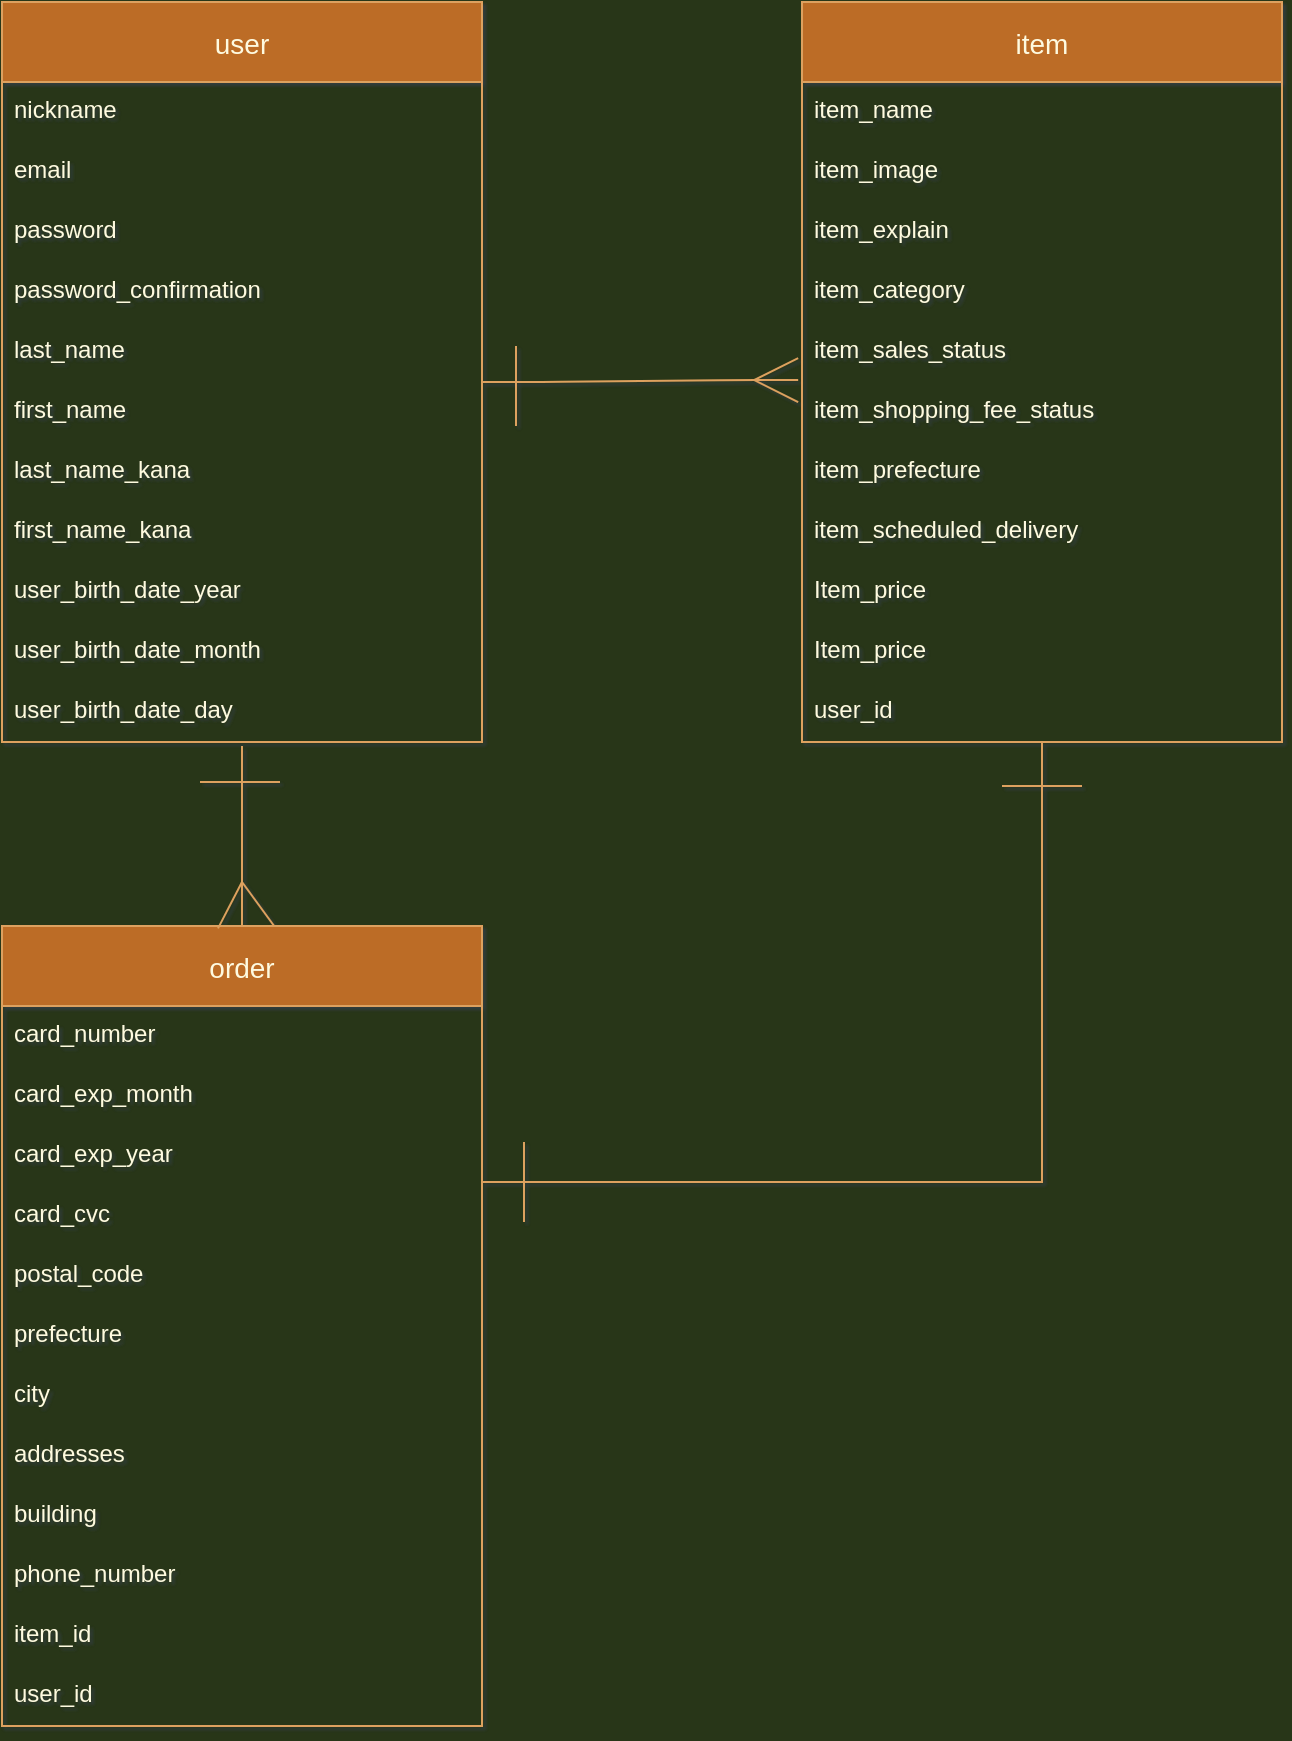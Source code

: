 <mxfile version="14.2.4" type="embed">
    <diagram id="XwJlmf2f93QP7hUauiRV" name="ページ1">
        <mxGraphModel dx="856" dy="821" grid="1" gridSize="10" guides="0" tooltips="1" connect="1" arrows="1" fold="1" page="1" pageScale="1" pageWidth="850" pageHeight="1100" background="#283618" math="0" shadow="1">
            <root>
                <mxCell id="0"/>
                <mxCell id="1" parent="0"/>
                <mxCell id="19" value="user" style="swimlane;fontStyle=0;childLayout=stackLayout;horizontal=1;startSize=40;horizontalStack=0;resizeParent=1;resizeParentMax=0;resizeLast=0;collapsible=1;marginBottom=0;align=center;fontSize=14;fillColor=#BC6C25;strokeColor=#DDA15E;fontColor=#FEFAE0;" parent="1" vertex="1">
                    <mxGeometry x="40" y="50" width="240" height="370" as="geometry"/>
                </mxCell>
                <mxCell id="20" value="nickname&#10;&#10;&#10;&#10;" style="text;strokeColor=none;fillColor=none;spacingLeft=4;spacingRight=4;overflow=hidden;rotatable=0;points=[[0,0.5],[1,0.5]];portConstraint=eastwest;fontSize=12;fontColor=#FEFAE0;" parent="19" vertex="1">
                    <mxGeometry y="40" width="240" height="30" as="geometry"/>
                </mxCell>
                <mxCell id="62" value="email&#10;" style="text;strokeColor=none;fillColor=none;spacingLeft=4;spacingRight=4;overflow=hidden;rotatable=0;points=[[0,0.5],[1,0.5]];portConstraint=eastwest;fontSize=12;fontColor=#FEFAE0;" parent="19" vertex="1">
                    <mxGeometry y="70" width="240" height="30" as="geometry"/>
                </mxCell>
                <mxCell id="63" value="password" style="text;strokeColor=none;fillColor=none;spacingLeft=4;spacingRight=4;overflow=hidden;rotatable=0;points=[[0,0.5],[1,0.5]];portConstraint=eastwest;fontSize=12;fontColor=#FEFAE0;" parent="19" vertex="1">
                    <mxGeometry y="100" width="240" height="30" as="geometry"/>
                </mxCell>
                <mxCell id="64" value="password_confirmation" style="text;strokeColor=none;fillColor=none;spacingLeft=4;spacingRight=4;overflow=hidden;rotatable=0;points=[[0,0.5],[1,0.5]];portConstraint=eastwest;fontSize=12;fontColor=#FEFAE0;" parent="19" vertex="1">
                    <mxGeometry y="130" width="240" height="30" as="geometry"/>
                </mxCell>
                <mxCell id="24" value="last_name&#10;" style="text;strokeColor=none;fillColor=none;spacingLeft=4;spacingRight=4;overflow=hidden;rotatable=0;points=[[0,0.5],[1,0.5]];portConstraint=eastwest;fontSize=12;fontColor=#FEFAE0;" parent="19" vertex="1">
                    <mxGeometry y="160" width="240" height="30" as="geometry"/>
                </mxCell>
                <mxCell id="25" value="first_name&#10;" style="text;strokeColor=none;fillColor=none;spacingLeft=4;spacingRight=4;overflow=hidden;rotatable=0;points=[[0,0.5],[1,0.5]];portConstraint=eastwest;fontSize=12;fontColor=#FEFAE0;" parent="19" vertex="1">
                    <mxGeometry y="190" width="240" height="30" as="geometry"/>
                </mxCell>
                <mxCell id="26" value="last_name_kana" style="text;strokeColor=none;fillColor=none;spacingLeft=4;spacingRight=4;overflow=hidden;rotatable=0;points=[[0,0.5],[1,0.5]];portConstraint=eastwest;fontSize=12;fontColor=#FEFAE0;" parent="19" vertex="1">
                    <mxGeometry y="220" width="240" height="30" as="geometry"/>
                </mxCell>
                <mxCell id="27" value="first_name_kana" style="text;strokeColor=none;fillColor=none;spacingLeft=4;spacingRight=4;overflow=hidden;rotatable=0;points=[[0,0.5],[1,0.5]];portConstraint=eastwest;fontSize=12;fontColor=#FEFAE0;" parent="19" vertex="1">
                    <mxGeometry y="250" width="240" height="30" as="geometry"/>
                </mxCell>
                <mxCell id="29" value="user_birth_date_year" style="text;strokeColor=none;fillColor=none;spacingLeft=4;spacingRight=4;overflow=hidden;rotatable=0;points=[[0,0.5],[1,0.5]];portConstraint=eastwest;fontSize=12;fontColor=#FEFAE0;" parent="19" vertex="1">
                    <mxGeometry y="280" width="240" height="30" as="geometry"/>
                </mxCell>
                <mxCell id="30" value="user_birth_date_month" style="text;strokeColor=none;fillColor=none;spacingLeft=4;spacingRight=4;overflow=hidden;rotatable=0;points=[[0,0.5],[1,0.5]];portConstraint=eastwest;fontSize=12;fontColor=#FEFAE0;" parent="19" vertex="1">
                    <mxGeometry y="310" width="240" height="30" as="geometry"/>
                </mxCell>
                <mxCell id="28" value="user_birth_date_day" style="text;strokeColor=none;fillColor=none;spacingLeft=4;spacingRight=4;overflow=hidden;rotatable=0;points=[[0,0.5],[1,0.5]];portConstraint=eastwest;fontSize=12;fontColor=#FEFAE0;" parent="19" vertex="1">
                    <mxGeometry y="340" width="240" height="30" as="geometry"/>
                </mxCell>
                <mxCell id="33" value="" style="edgeStyle=entityRelationEdgeStyle;fontSize=12;html=1;endArrow=ERmany;strokeColor=#DDA15E;fillColor=#BC6C25;jumpSize=15;endSize=20;startSize=20;entryX=-0.008;entryY=0.967;entryDx=0;entryDy=0;entryPerimeter=0;" parent="1" target="14" edge="1">
                    <mxGeometry width="100" height="100" relative="1" as="geometry">
                        <mxPoint x="280" y="240" as="sourcePoint"/>
                        <mxPoint x="430" y="238" as="targetPoint"/>
                    </mxGeometry>
                </mxCell>
                <mxCell id="8" value="item" style="swimlane;fontStyle=0;childLayout=stackLayout;horizontal=1;startSize=40;horizontalStack=0;resizeParent=1;resizeParentMax=0;resizeLast=0;collapsible=1;marginBottom=0;align=center;fontSize=14;fillColor=#BC6C25;strokeColor=#DDA15E;fontColor=#FEFAE0;" parent="1" vertex="1">
                    <mxGeometry x="440" y="50" width="240" height="370" as="geometry"/>
                </mxCell>
                <mxCell id="9" value="item_name" style="text;strokeColor=none;fillColor=none;spacingLeft=4;spacingRight=4;overflow=hidden;rotatable=0;points=[[0,0.5],[1,0.5]];portConstraint=eastwest;fontSize=12;fontColor=#FEFAE0;" parent="8" vertex="1">
                    <mxGeometry y="40" width="240" height="30" as="geometry"/>
                </mxCell>
                <mxCell id="10" value="item_image" style="text;strokeColor=none;fillColor=none;spacingLeft=4;spacingRight=4;overflow=hidden;rotatable=0;points=[[0,0.5],[1,0.5]];portConstraint=eastwest;fontSize=12;fontColor=#FEFAE0;" parent="8" vertex="1">
                    <mxGeometry y="70" width="240" height="30" as="geometry"/>
                </mxCell>
                <mxCell id="11" value="item_explain" style="text;strokeColor=none;fillColor=none;spacingLeft=4;spacingRight=4;overflow=hidden;rotatable=0;points=[[0,0.5],[1,0.5]];portConstraint=eastwest;fontSize=12;fontColor=#FEFAE0;" parent="8" vertex="1">
                    <mxGeometry y="100" width="240" height="30" as="geometry"/>
                </mxCell>
                <mxCell id="12" value="item_category" style="text;strokeColor=none;fillColor=none;spacingLeft=4;spacingRight=4;overflow=hidden;rotatable=0;points=[[0,0.5],[1,0.5]];portConstraint=eastwest;fontSize=12;rounded=1;fontColor=#FEFAE0;" parent="8" vertex="1">
                    <mxGeometry y="130" width="240" height="30" as="geometry"/>
                </mxCell>
                <mxCell id="14" value="item_sales_status" style="text;strokeColor=none;fillColor=none;spacingLeft=4;spacingRight=4;overflow=hidden;rotatable=0;points=[[0,0.5],[1,0.5]];portConstraint=eastwest;fontSize=12;fontColor=#FEFAE0;" parent="8" vertex="1">
                    <mxGeometry y="160" width="240" height="30" as="geometry"/>
                </mxCell>
                <mxCell id="15" value="item_shopping_fee_status&#10;" style="text;strokeColor=none;fillColor=none;spacingLeft=4;spacingRight=4;overflow=hidden;rotatable=0;points=[[0,0.5],[1,0.5]];portConstraint=eastwest;fontSize=12;fontColor=#FEFAE0;" parent="8" vertex="1">
                    <mxGeometry y="190" width="240" height="30" as="geometry"/>
                </mxCell>
                <mxCell id="16" value="item_prefecture" style="text;strokeColor=none;fillColor=none;spacingLeft=4;spacingRight=4;overflow=hidden;rotatable=0;points=[[0,0.5],[1,0.5]];portConstraint=eastwest;fontSize=12;fontColor=#FEFAE0;" parent="8" vertex="1">
                    <mxGeometry y="220" width="240" height="30" as="geometry"/>
                </mxCell>
                <mxCell id="17" value="item_scheduled_delivery" style="text;strokeColor=none;fillColor=none;spacingLeft=4;spacingRight=4;overflow=hidden;rotatable=0;points=[[0,0.5],[1,0.5]];portConstraint=eastwest;fontSize=12;fontColor=#FEFAE0;" parent="8" vertex="1">
                    <mxGeometry y="250" width="240" height="30" as="geometry"/>
                </mxCell>
                <mxCell id="34" value="Item_price&#10;" style="text;strokeColor=none;fillColor=none;spacingLeft=4;spacingRight=4;overflow=hidden;rotatable=0;points=[[0,0.5],[1,0.5]];portConstraint=eastwest;fontSize=12;fontColor=#FEFAE0;" parent="8" vertex="1">
                    <mxGeometry y="280" width="240" height="30" as="geometry"/>
                </mxCell>
                <mxCell id="18" value="Item_price&#10;" style="text;strokeColor=none;fillColor=none;spacingLeft=4;spacingRight=4;overflow=hidden;rotatable=0;points=[[0,0.5],[1,0.5]];portConstraint=eastwest;fontSize=12;fontColor=#FEFAE0;" parent="8" vertex="1">
                    <mxGeometry y="310" width="240" height="30" as="geometry"/>
                </mxCell>
                <mxCell id="65" value="user_id" style="text;strokeColor=none;fillColor=none;spacingLeft=4;spacingRight=4;overflow=hidden;rotatable=0;points=[[0,0.5],[1,0.5]];portConstraint=eastwest;fontSize=12;fontColor=#FEFAE0;" parent="8" vertex="1">
                    <mxGeometry y="340" width="240" height="30" as="geometry"/>
                </mxCell>
                <mxCell id="35" value="order" style="swimlane;fontStyle=0;childLayout=stackLayout;horizontal=1;startSize=40;horizontalStack=0;resizeParent=1;resizeParentMax=0;resizeLast=0;collapsible=1;marginBottom=0;align=center;fontSize=14;fillColor=#BC6C25;strokeColor=#DDA15E;fontColor=#FEFAE0;" parent="1" vertex="1">
                    <mxGeometry x="40" y="512" width="240" height="400" as="geometry"/>
                </mxCell>
                <mxCell id="36" value="card_number" style="text;strokeColor=none;fillColor=none;spacingLeft=4;spacingRight=4;overflow=hidden;rotatable=0;points=[[0,0.5],[1,0.5]];portConstraint=eastwest;fontSize=12;fontColor=#FEFAE0;" parent="35" vertex="1">
                    <mxGeometry y="40" width="240" height="30" as="geometry"/>
                </mxCell>
                <mxCell id="37" value="card_exp_month" style="text;strokeColor=none;fillColor=none;spacingLeft=4;spacingRight=4;overflow=hidden;rotatable=0;points=[[0,0.5],[1,0.5]];portConstraint=eastwest;fontSize=12;fontColor=#FEFAE0;" parent="35" vertex="1">
                    <mxGeometry y="70" width="240" height="30" as="geometry"/>
                </mxCell>
                <mxCell id="38" value="card_exp_year" style="text;strokeColor=none;fillColor=none;spacingLeft=4;spacingRight=4;overflow=hidden;rotatable=0;points=[[0,0.5],[1,0.5]];portConstraint=eastwest;fontSize=12;fontColor=#FEFAE0;" parent="35" vertex="1">
                    <mxGeometry y="100" width="240" height="30" as="geometry"/>
                </mxCell>
                <mxCell id="39" value="card_cvc" style="text;strokeColor=none;fillColor=none;spacingLeft=4;spacingRight=4;overflow=hidden;rotatable=0;points=[[0,0.5],[1,0.5]];portConstraint=eastwest;fontSize=12;fontColor=#FEFAE0;" parent="35" vertex="1">
                    <mxGeometry y="130" width="240" height="30" as="geometry"/>
                </mxCell>
                <mxCell id="40" value="postal_code" style="text;strokeColor=none;fillColor=none;spacingLeft=4;spacingRight=4;overflow=hidden;rotatable=0;points=[[0,0.5],[1,0.5]];portConstraint=eastwest;fontSize=12;fontColor=#FEFAE0;" parent="35" vertex="1">
                    <mxGeometry y="160" width="240" height="30" as="geometry"/>
                </mxCell>
                <mxCell id="41" value="prefecture" style="text;strokeColor=none;fillColor=none;spacingLeft=4;spacingRight=4;overflow=hidden;rotatable=0;points=[[0,0.5],[1,0.5]];portConstraint=eastwest;fontSize=12;fontColor=#FEFAE0;" parent="35" vertex="1">
                    <mxGeometry y="190" width="240" height="30" as="geometry"/>
                </mxCell>
                <mxCell id="42" value="city" style="text;strokeColor=none;fillColor=none;spacingLeft=4;spacingRight=4;overflow=hidden;rotatable=0;points=[[0,0.5],[1,0.5]];portConstraint=eastwest;fontSize=12;fontColor=#FEFAE0;" parent="35" vertex="1">
                    <mxGeometry y="220" width="240" height="30" as="geometry"/>
                </mxCell>
                <mxCell id="46" value="addresses&#10;" style="text;strokeColor=none;fillColor=none;spacingLeft=4;spacingRight=4;overflow=hidden;rotatable=0;points=[[0,0.5],[1,0.5]];portConstraint=eastwest;fontSize=12;fontColor=#FEFAE0;" parent="35" vertex="1">
                    <mxGeometry y="250" width="240" height="30" as="geometry"/>
                </mxCell>
                <mxCell id="45" value="building" style="text;strokeColor=none;fillColor=none;spacingLeft=4;spacingRight=4;overflow=hidden;rotatable=0;points=[[0,0.5],[1,0.5]];portConstraint=eastwest;fontSize=12;fontColor=#FEFAE0;" parent="35" vertex="1">
                    <mxGeometry y="280" width="240" height="30" as="geometry"/>
                </mxCell>
                <mxCell id="44" value="phone_number" style="text;strokeColor=none;fillColor=none;spacingLeft=4;spacingRight=4;overflow=hidden;rotatable=0;points=[[0,0.5],[1,0.5]];portConstraint=eastwest;fontSize=12;fontColor=#FEFAE0;" parent="35" vertex="1">
                    <mxGeometry y="310" width="240" height="30" as="geometry"/>
                </mxCell>
                <mxCell id="66" value="item_id" style="text;strokeColor=none;fillColor=none;spacingLeft=4;spacingRight=4;overflow=hidden;rotatable=0;points=[[0,0.5],[1,0.5]];portConstraint=eastwest;fontSize=12;fontColor=#FEFAE0;" parent="35" vertex="1">
                    <mxGeometry y="340" width="240" height="30" as="geometry"/>
                </mxCell>
                <mxCell id="67" value="user_id&#10;" style="text;strokeColor=none;fillColor=none;spacingLeft=4;spacingRight=4;overflow=hidden;rotatable=0;points=[[0,0.5],[1,0.5]];portConstraint=eastwest;fontSize=12;fontColor=#FEFAE0;" parent="35" vertex="1">
                    <mxGeometry y="370" width="240" height="30" as="geometry"/>
                </mxCell>
                <mxCell id="51" value="" style="endArrow=none;html=1;rounded=0;strokeColor=#DDA15E;fillColor=#BC6C25;fontColor=#FEFAE0;" parent="1" edge="1">
                    <mxGeometry relative="1" as="geometry">
                        <mxPoint x="560" y="420" as="sourcePoint"/>
                        <mxPoint x="560" y="640" as="targetPoint"/>
                        <Array as="points">
                            <mxPoint x="560" y="640"/>
                            <mxPoint x="280" y="640"/>
                        </Array>
                    </mxGeometry>
                </mxCell>
                <mxCell id="52" value="" style="endArrow=none;html=1;rounded=0;strokeColor=#DDA15E;fillColor=#BC6C25;fontColor=#FEFAE0;" parent="1" edge="1">
                    <mxGeometry relative="1" as="geometry">
                        <mxPoint x="139" y="440" as="sourcePoint"/>
                        <mxPoint x="179" y="440" as="targetPoint"/>
                        <Array as="points">
                            <mxPoint x="170" y="440"/>
                        </Array>
                    </mxGeometry>
                </mxCell>
                <mxCell id="53" value="" style="endArrow=none;html=1;rounded=0;strokeColor=#DDA15E;fillColor=#BC6C25;fontColor=#FEFAE0;" parent="1" edge="1">
                    <mxGeometry relative="1" as="geometry">
                        <mxPoint x="297" y="262" as="sourcePoint"/>
                        <mxPoint x="297" y="222" as="targetPoint"/>
                    </mxGeometry>
                </mxCell>
                <mxCell id="54" value="" style="endArrow=none;html=1;rounded=0;strokeColor=#DDA15E;fillColor=#BC6C25;fontColor=#FEFAE0;" parent="1" edge="1">
                    <mxGeometry relative="1" as="geometry">
                        <mxPoint x="540" y="442" as="sourcePoint"/>
                        <mxPoint x="580" y="442" as="targetPoint"/>
                        <Array as="points"/>
                    </mxGeometry>
                </mxCell>
                <mxCell id="55" value="" style="endArrow=none;html=1;rounded=0;strokeColor=#DDA15E;fillColor=#BC6C25;fontColor=#FEFAE0;" parent="1" edge="1">
                    <mxGeometry relative="1" as="geometry">
                        <mxPoint x="301" y="620" as="sourcePoint"/>
                        <mxPoint x="301" y="650" as="targetPoint"/>
                        <Array as="points">
                            <mxPoint x="301" y="620"/>
                            <mxPoint x="301" y="660"/>
                        </Array>
                    </mxGeometry>
                </mxCell>
                <mxCell id="56" value="" style="endArrow=none;html=1;rounded=0;strokeColor=#DDA15E;fillColor=#BC6C25;fontColor=#FEFAE0;entryX=0.5;entryY=0;entryDx=0;entryDy=0;" parent="1" target="35" edge="1">
                    <mxGeometry relative="1" as="geometry">
                        <mxPoint x="160" y="422" as="sourcePoint"/>
                        <mxPoint x="180" y="460" as="targetPoint"/>
                        <Array as="points"/>
                    </mxGeometry>
                </mxCell>
                <mxCell id="60" value="" style="endArrow=none;html=1;rounded=0;strokeColor=#DDA15E;fillColor=#BC6C25;fontColor=#FEFAE0;exitX=0.567;exitY=0;exitDx=0;exitDy=0;exitPerimeter=0;" parent="1" source="35" edge="1">
                    <mxGeometry relative="1" as="geometry">
                        <mxPoint x="140" y="448" as="sourcePoint"/>
                        <mxPoint x="160" y="490" as="targetPoint"/>
                    </mxGeometry>
                </mxCell>
                <mxCell id="61" value="" style="endArrow=none;html=1;rounded=0;strokeColor=#DDA15E;fillColor=#BC6C25;fontColor=#FEFAE0;exitX=0.45;exitY=0.003;exitDx=0;exitDy=0;exitPerimeter=0;" parent="1" source="35" edge="1">
                    <mxGeometry relative="1" as="geometry">
                        <mxPoint x="120" y="459" as="sourcePoint"/>
                        <mxPoint x="160" y="490" as="targetPoint"/>
                    </mxGeometry>
                </mxCell>
            </root>
        </mxGraphModel>
    </diagram>
</mxfile>